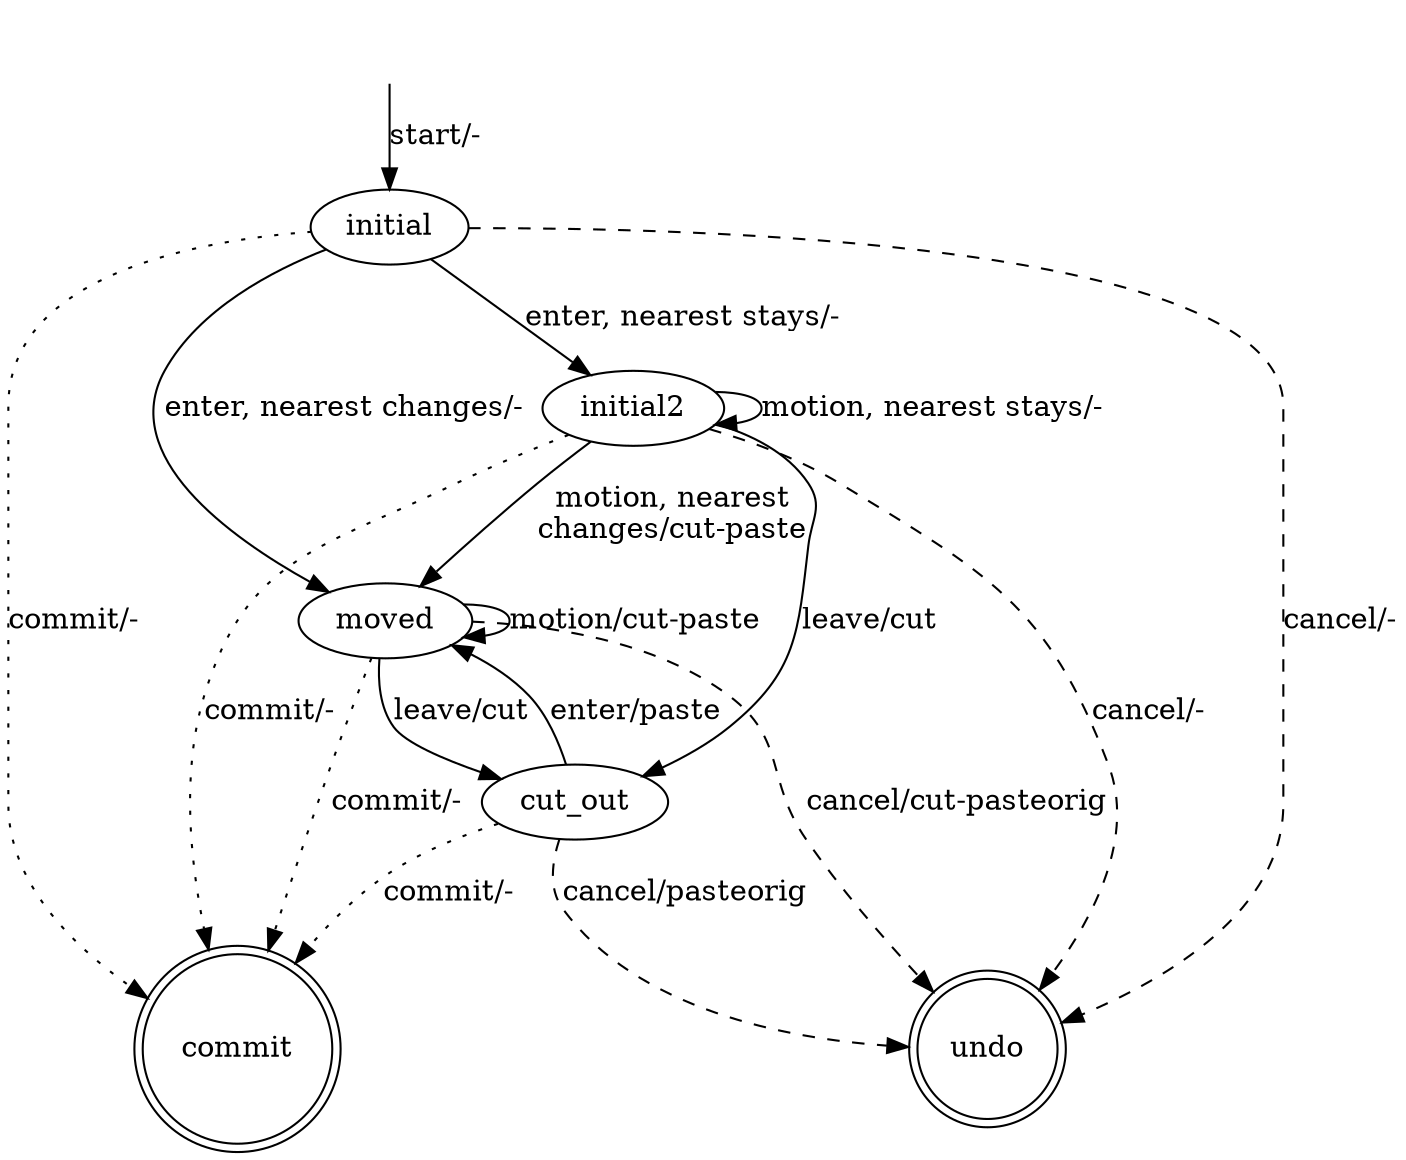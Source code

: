 digraph g {
	start [style=invis]
	initial
	initial2
	moved
	cut_out
	commit [shape=doublecircle]
	undo [shape=doublecircle]

	start -> initial [label="start/-"]

	initial -> initial2 [label="enter, nearest stays/-"]
	initial -> moved [label="enter, nearest changes/-"]
	initial -> commit [style=dotted, label="commit/-"]
	initial -> undo [style=dashed, label="cancel/-"]

	initial2 -> initial2 [label="motion, nearest stays/-"]
	initial2 -> moved [label="motion, nearest\nchanges/cut-paste"]
	initial2 -> cut_out [label="leave/cut"]
	initial2 -> commit [style=dotted, label="commit/-"]
	initial2 -> undo [style=dashed, label="cancel/-"]

	moved -> moved [label="motion/cut-paste"]
	moved -> cut_out [label="leave/cut"]
	moved -> commit [style=dotted, label="commit/-"]
	moved -> undo [style=dashed, label="cancel/cut-pasteorig"]
	
	cut_out -> moved [label="enter/paste"]
	cut_out -> commit [style=dotted, label="commit/-"]
	cut_out -> undo [style=dashed, label="cancel/pasteorig"]
}
